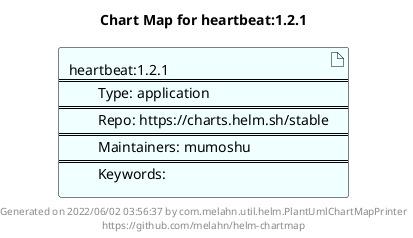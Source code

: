 @startuml
skinparam linetype ortho
skinparam backgroundColor white
skinparam usecaseBorderColor black
skinparam usecaseArrowColor LightSlateGray
skinparam artifactBorderColor black
skinparam artifactArrowColor LightSlateGray

title Chart Map for heartbeat:1.2.1

'There is one referenced Helm Chart
artifact "heartbeat:1.2.1\n====\n\tType: application\n====\n\tRepo: https://charts.helm.sh/stable\n====\n\tMaintainers: mumoshu\n====\n\tKeywords: " as heartbeat_1_2_1 #Azure

'There are 0 referenced Docker Images

'Chart Dependencies

center footer Generated on 2022/06/02 03:56:37 by com.melahn.util.helm.PlantUmlChartMapPrinter\nhttps://github.com/melahn/helm-chartmap
@enduml
